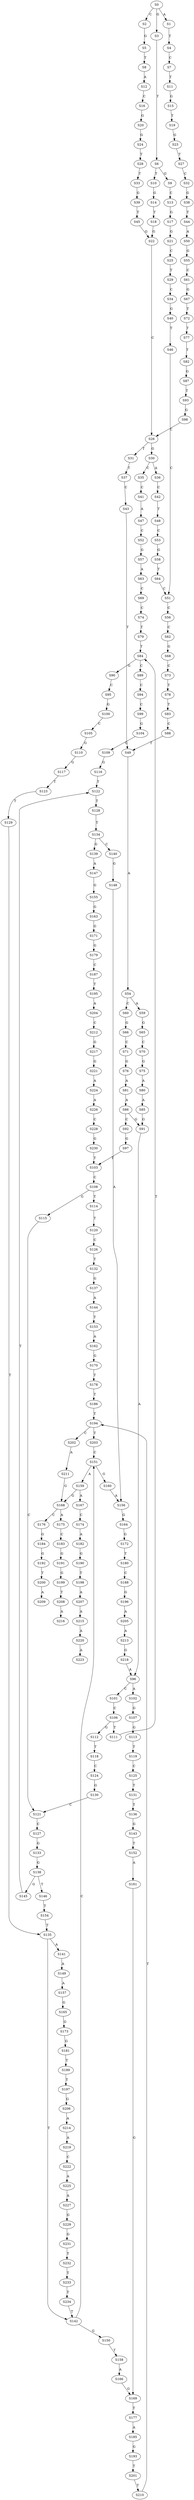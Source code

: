 strict digraph  {
	S0 -> S1 [ label = A ];
	S0 -> S2 [ label = C ];
	S0 -> S3 [ label = G ];
	S1 -> S4 [ label = T ];
	S2 -> S5 [ label = G ];
	S3 -> S6 [ label = T ];
	S4 -> S7 [ label = C ];
	S5 -> S8 [ label = T ];
	S6 -> S9 [ label = G ];
	S6 -> S10 [ label = T ];
	S7 -> S11 [ label = T ];
	S8 -> S12 [ label = A ];
	S9 -> S13 [ label = C ];
	S10 -> S14 [ label = G ];
	S11 -> S15 [ label = G ];
	S12 -> S16 [ label = C ];
	S13 -> S17 [ label = G ];
	S14 -> S18 [ label = T ];
	S15 -> S19 [ label = T ];
	S16 -> S20 [ label = G ];
	S17 -> S21 [ label = G ];
	S18 -> S22 [ label = G ];
	S19 -> S23 [ label = G ];
	S20 -> S24 [ label = G ];
	S21 -> S25 [ label = C ];
	S22 -> S26 [ label = C ];
	S23 -> S27 [ label = T ];
	S24 -> S28 [ label = T ];
	S25 -> S29 [ label = T ];
	S26 -> S30 [ label = G ];
	S26 -> S31 [ label = T ];
	S27 -> S32 [ label = C ];
	S28 -> S33 [ label = T ];
	S29 -> S34 [ label = C ];
	S30 -> S35 [ label = C ];
	S30 -> S36 [ label = A ];
	S31 -> S37 [ label = T ];
	S32 -> S38 [ label = G ];
	S33 -> S39 [ label = G ];
	S34 -> S40 [ label = G ];
	S35 -> S41 [ label = C ];
	S36 -> S42 [ label = C ];
	S37 -> S43 [ label = C ];
	S38 -> S44 [ label = T ];
	S39 -> S45 [ label = T ];
	S40 -> S46 [ label = T ];
	S41 -> S47 [ label = A ];
	S42 -> S48 [ label = T ];
	S43 -> S49 [ label = T ];
	S44 -> S50 [ label = A ];
	S45 -> S22 [ label = G ];
	S46 -> S51 [ label = C ];
	S47 -> S52 [ label = C ];
	S48 -> S53 [ label = C ];
	S49 -> S54 [ label = A ];
	S50 -> S55 [ label = G ];
	S51 -> S56 [ label = C ];
	S52 -> S57 [ label = G ];
	S53 -> S58 [ label = G ];
	S54 -> S59 [ label = A ];
	S54 -> S60 [ label = C ];
	S55 -> S61 [ label = C ];
	S56 -> S62 [ label = C ];
	S57 -> S63 [ label = A ];
	S58 -> S64 [ label = T ];
	S59 -> S65 [ label = G ];
	S60 -> S66 [ label = G ];
	S61 -> S67 [ label = G ];
	S62 -> S68 [ label = G ];
	S63 -> S69 [ label = C ];
	S64 -> S51 [ label = C ];
	S65 -> S70 [ label = C ];
	S66 -> S71 [ label = C ];
	S67 -> S72 [ label = T ];
	S68 -> S73 [ label = C ];
	S69 -> S74 [ label = C ];
	S70 -> S75 [ label = G ];
	S71 -> S76 [ label = G ];
	S72 -> S77 [ label = T ];
	S73 -> S78 [ label = T ];
	S74 -> S79 [ label = T ];
	S75 -> S80 [ label = A ];
	S76 -> S81 [ label = A ];
	S77 -> S82 [ label = T ];
	S78 -> S83 [ label = T ];
	S79 -> S84 [ label = T ];
	S80 -> S85 [ label = A ];
	S81 -> S86 [ label = A ];
	S82 -> S87 [ label = G ];
	S83 -> S88 [ label = C ];
	S84 -> S89 [ label = C ];
	S84 -> S90 [ label = G ];
	S85 -> S91 [ label = G ];
	S86 -> S91 [ label = G ];
	S86 -> S92 [ label = C ];
	S87 -> S93 [ label = T ];
	S88 -> S49 [ label = T ];
	S89 -> S94 [ label = C ];
	S90 -> S95 [ label = C ];
	S91 -> S96 [ label = A ];
	S92 -> S97 [ label = G ];
	S93 -> S98 [ label = G ];
	S94 -> S99 [ label = C ];
	S95 -> S100 [ label = G ];
	S96 -> S101 [ label = C ];
	S96 -> S102 [ label = A ];
	S97 -> S103 [ label = T ];
	S98 -> S26 [ label = C ];
	S99 -> S104 [ label = G ];
	S100 -> S105 [ label = C ];
	S101 -> S106 [ label = C ];
	S102 -> S107 [ label = G ];
	S103 -> S108 [ label = C ];
	S104 -> S109 [ label = G ];
	S105 -> S110 [ label = G ];
	S106 -> S111 [ label = T ];
	S106 -> S112 [ label = G ];
	S107 -> S113 [ label = G ];
	S108 -> S114 [ label = T ];
	S108 -> S115 [ label = G ];
	S109 -> S116 [ label = G ];
	S110 -> S117 [ label = G ];
	S111 -> S84 [ label = T ];
	S112 -> S118 [ label = T ];
	S113 -> S119 [ label = T ];
	S114 -> S120 [ label = T ];
	S115 -> S121 [ label = C ];
	S116 -> S122 [ label = T ];
	S117 -> S123 [ label = T ];
	S118 -> S124 [ label = C ];
	S119 -> S125 [ label = C ];
	S120 -> S126 [ label = C ];
	S121 -> S127 [ label = C ];
	S122 -> S128 [ label = T ];
	S123 -> S129 [ label = T ];
	S124 -> S130 [ label = G ];
	S125 -> S131 [ label = T ];
	S126 -> S132 [ label = T ];
	S127 -> S133 [ label = G ];
	S128 -> S134 [ label = T ];
	S129 -> S135 [ label = T ];
	S130 -> S121 [ label = C ];
	S131 -> S136 [ label = T ];
	S132 -> S137 [ label = G ];
	S133 -> S138 [ label = G ];
	S134 -> S139 [ label = G ];
	S134 -> S140 [ label = C ];
	S135 -> S141 [ label = A ];
	S135 -> S142 [ label = T ];
	S136 -> S143 [ label = G ];
	S137 -> S144 [ label = A ];
	S138 -> S145 [ label = G ];
	S138 -> S146 [ label = T ];
	S139 -> S147 [ label = A ];
	S140 -> S148 [ label = G ];
	S141 -> S149 [ label = A ];
	S142 -> S150 [ label = G ];
	S142 -> S151 [ label = C ];
	S143 -> S152 [ label = T ];
	S144 -> S153 [ label = T ];
	S145 -> S122 [ label = T ];
	S146 -> S154 [ label = T ];
	S147 -> S155 [ label = G ];
	S148 -> S156 [ label = A ];
	S149 -> S157 [ label = A ];
	S150 -> S158 [ label = T ];
	S151 -> S159 [ label = A ];
	S151 -> S160 [ label = G ];
	S152 -> S161 [ label = A ];
	S153 -> S162 [ label = A ];
	S154 -> S135 [ label = T ];
	S155 -> S163 [ label = G ];
	S156 -> S164 [ label = G ];
	S157 -> S165 [ label = G ];
	S158 -> S166 [ label = A ];
	S159 -> S167 [ label = A ];
	S159 -> S168 [ label = G ];
	S160 -> S156 [ label = A ];
	S161 -> S169 [ label = G ];
	S162 -> S170 [ label = G ];
	S163 -> S171 [ label = G ];
	S164 -> S172 [ label = G ];
	S165 -> S173 [ label = G ];
	S166 -> S169 [ label = G ];
	S167 -> S174 [ label = C ];
	S168 -> S175 [ label = A ];
	S168 -> S176 [ label = C ];
	S169 -> S177 [ label = T ];
	S170 -> S178 [ label = T ];
	S171 -> S179 [ label = G ];
	S172 -> S180 [ label = T ];
	S173 -> S181 [ label = G ];
	S174 -> S182 [ label = A ];
	S175 -> S183 [ label = C ];
	S176 -> S184 [ label = G ];
	S177 -> S185 [ label = A ];
	S178 -> S186 [ label = T ];
	S179 -> S187 [ label = C ];
	S180 -> S188 [ label = C ];
	S181 -> S189 [ label = T ];
	S182 -> S190 [ label = G ];
	S183 -> S191 [ label = G ];
	S184 -> S192 [ label = G ];
	S185 -> S193 [ label = G ];
	S186 -> S194 [ label = T ];
	S187 -> S195 [ label = T ];
	S188 -> S196 [ label = G ];
	S189 -> S197 [ label = T ];
	S190 -> S198 [ label = T ];
	S191 -> S199 [ label = G ];
	S192 -> S200 [ label = T ];
	S193 -> S201 [ label = T ];
	S194 -> S202 [ label = C ];
	S194 -> S203 [ label = T ];
	S195 -> S204 [ label = A ];
	S196 -> S205 [ label = A ];
	S197 -> S206 [ label = G ];
	S198 -> S207 [ label = A ];
	S199 -> S208 [ label = T ];
	S200 -> S209 [ label = A ];
	S201 -> S210 [ label = T ];
	S202 -> S211 [ label = A ];
	S203 -> S151 [ label = C ];
	S204 -> S212 [ label = C ];
	S205 -> S213 [ label = A ];
	S206 -> S214 [ label = A ];
	S207 -> S215 [ label = A ];
	S208 -> S216 [ label = A ];
	S210 -> S194 [ label = T ];
	S211 -> S168 [ label = G ];
	S212 -> S217 [ label = G ];
	S213 -> S218 [ label = G ];
	S214 -> S219 [ label = A ];
	S215 -> S220 [ label = A ];
	S217 -> S221 [ label = G ];
	S218 -> S96 [ label = A ];
	S219 -> S222 [ label = C ];
	S220 -> S223 [ label = A ];
	S221 -> S224 [ label = A ];
	S222 -> S225 [ label = A ];
	S224 -> S226 [ label = A ];
	S225 -> S227 [ label = A ];
	S226 -> S228 [ label = C ];
	S227 -> S229 [ label = G ];
	S228 -> S230 [ label = G ];
	S229 -> S231 [ label = G ];
	S230 -> S103 [ label = T ];
	S231 -> S232 [ label = T ];
	S232 -> S233 [ label = T ];
	S233 -> S234 [ label = T ];
	S234 -> S142 [ label = T ];
}
